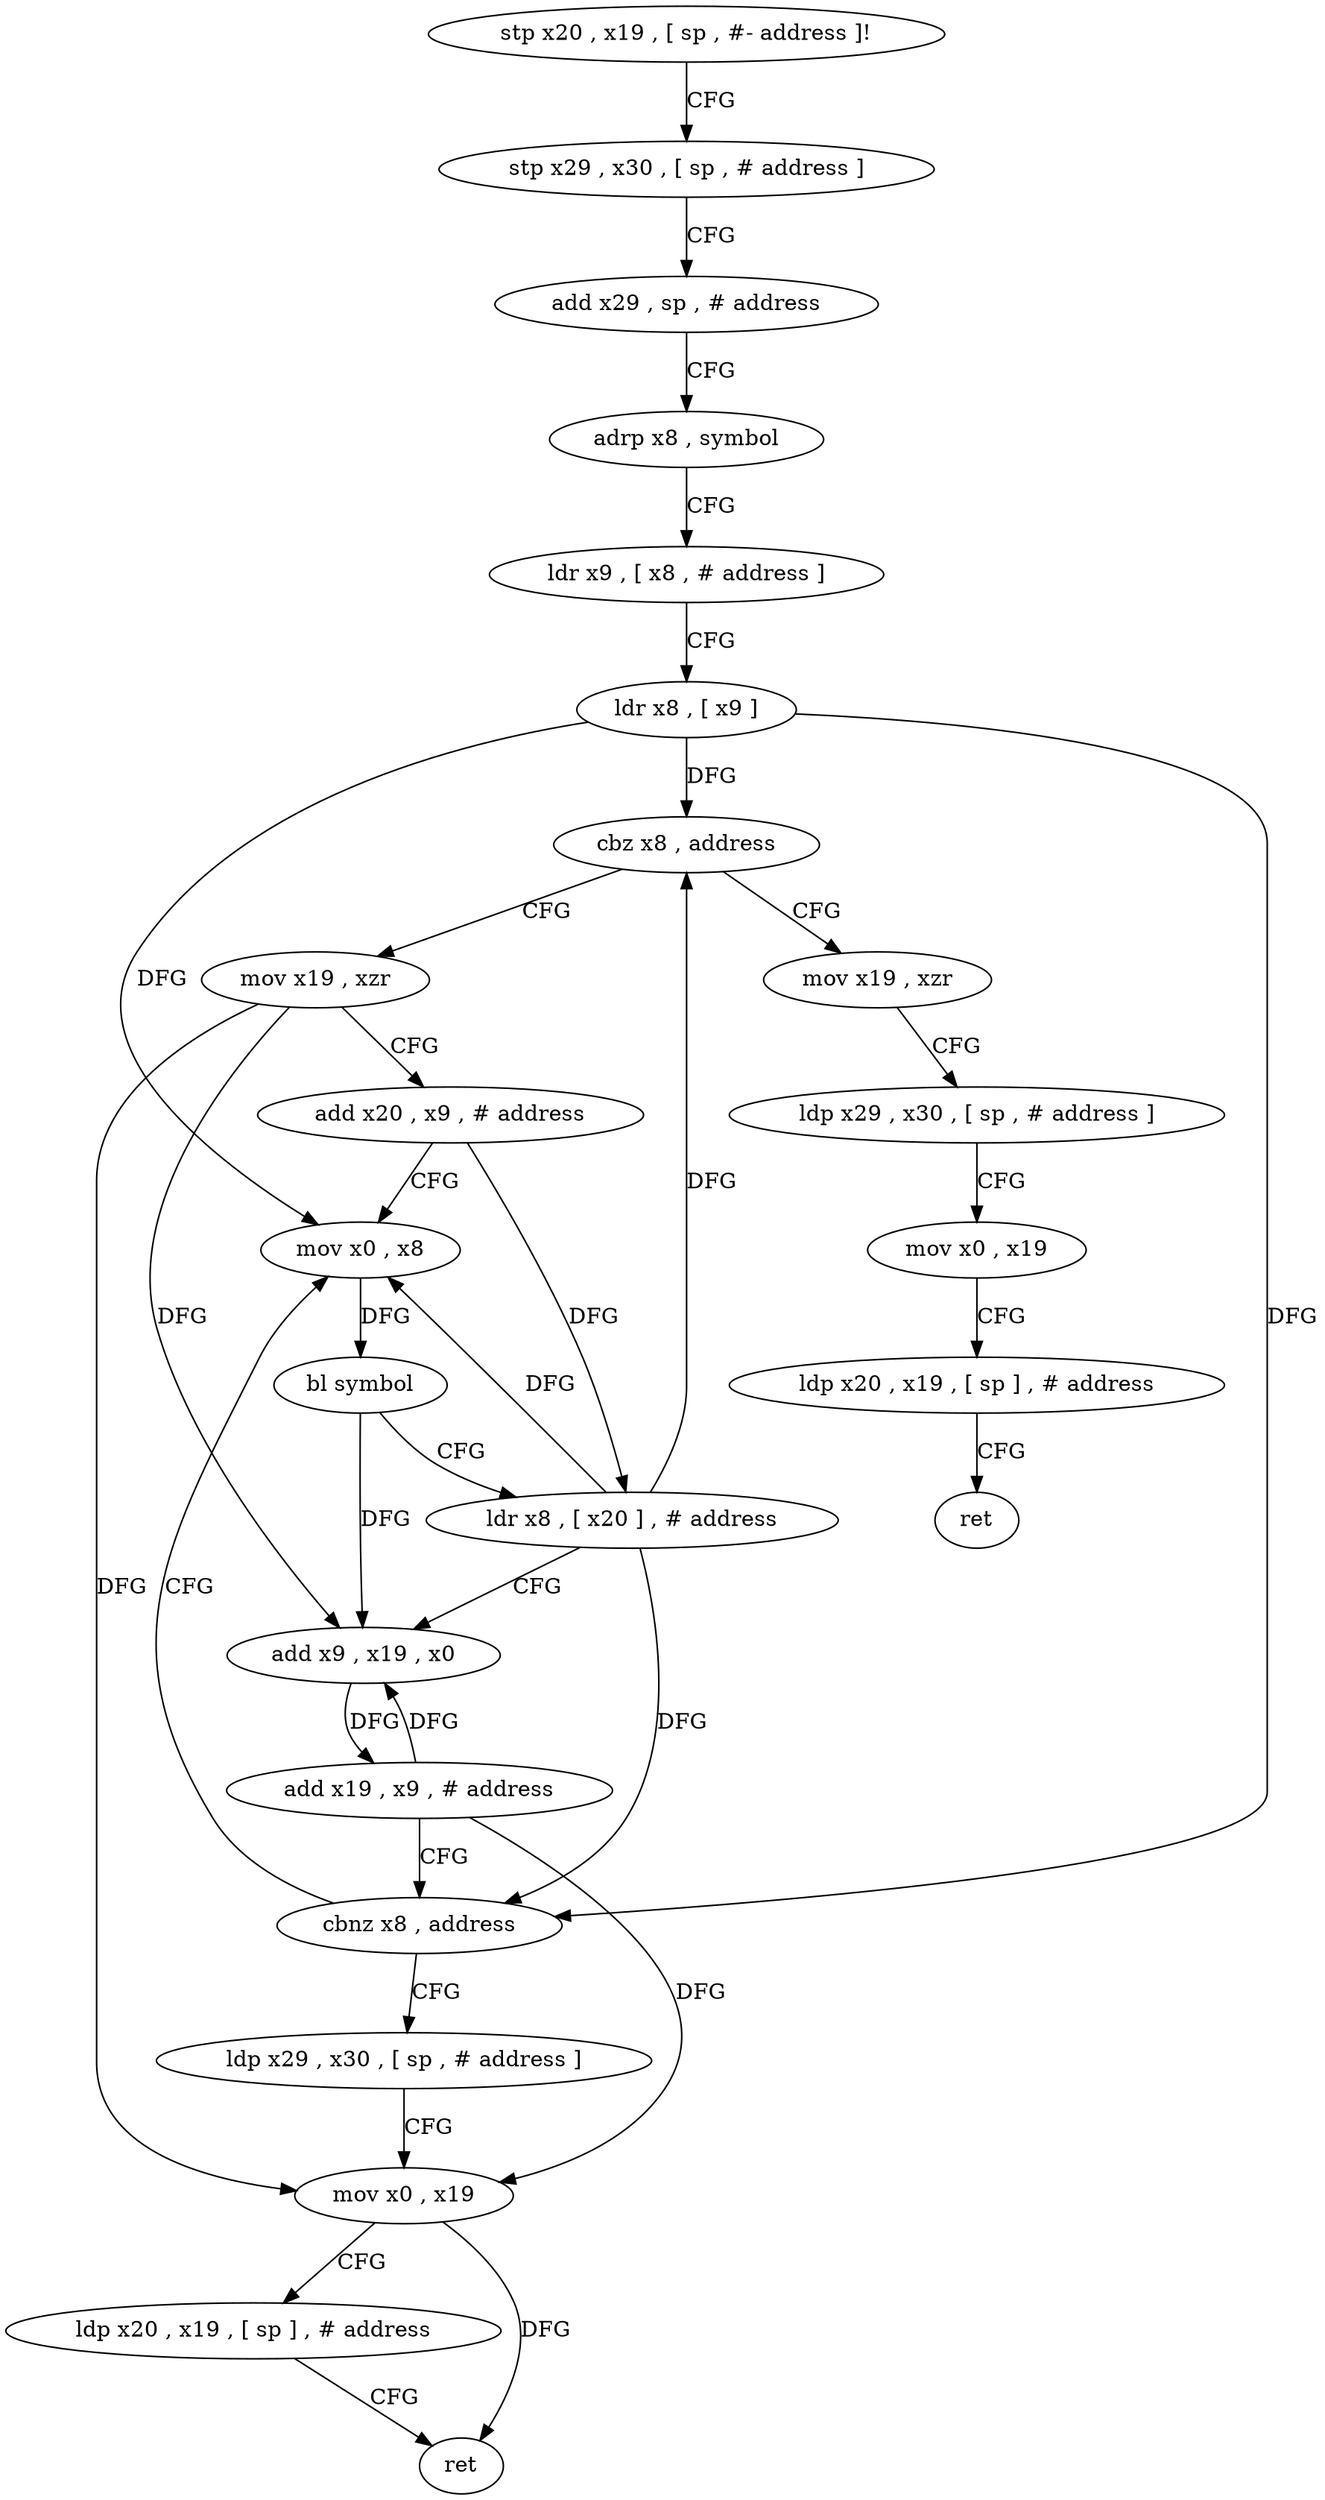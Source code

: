 digraph "func" {
"4262716" [label = "stp x20 , x19 , [ sp , #- address ]!" ]
"4262720" [label = "stp x29 , x30 , [ sp , # address ]" ]
"4262724" [label = "add x29 , sp , # address" ]
"4262728" [label = "adrp x8 , symbol" ]
"4262732" [label = "ldr x9 , [ x8 , # address ]" ]
"4262736" [label = "ldr x8 , [ x9 ]" ]
"4262740" [label = "cbz x8 , address" ]
"4262792" [label = "mov x19 , xzr" ]
"4262744" [label = "mov x19 , xzr" ]
"4262796" [label = "ldp x29 , x30 , [ sp , # address ]" ]
"4262800" [label = "mov x0 , x19" ]
"4262804" [label = "ldp x20 , x19 , [ sp ] , # address" ]
"4262808" [label = "ret" ]
"4262748" [label = "add x20 , x9 , # address" ]
"4262752" [label = "mov x0 , x8" ]
"4262756" [label = "bl symbol" ]
"4262760" [label = "ldr x8 , [ x20 ] , # address" ]
"4262764" [label = "add x9 , x19 , x0" ]
"4262768" [label = "add x19 , x9 , # address" ]
"4262772" [label = "cbnz x8 , address" ]
"4262776" [label = "ldp x29 , x30 , [ sp , # address ]" ]
"4262780" [label = "mov x0 , x19" ]
"4262784" [label = "ldp x20 , x19 , [ sp ] , # address" ]
"4262788" [label = "ret" ]
"4262716" -> "4262720" [ label = "CFG" ]
"4262720" -> "4262724" [ label = "CFG" ]
"4262724" -> "4262728" [ label = "CFG" ]
"4262728" -> "4262732" [ label = "CFG" ]
"4262732" -> "4262736" [ label = "CFG" ]
"4262736" -> "4262740" [ label = "DFG" ]
"4262736" -> "4262752" [ label = "DFG" ]
"4262736" -> "4262772" [ label = "DFG" ]
"4262740" -> "4262792" [ label = "CFG" ]
"4262740" -> "4262744" [ label = "CFG" ]
"4262792" -> "4262796" [ label = "CFG" ]
"4262744" -> "4262748" [ label = "CFG" ]
"4262744" -> "4262764" [ label = "DFG" ]
"4262744" -> "4262780" [ label = "DFG" ]
"4262796" -> "4262800" [ label = "CFG" ]
"4262800" -> "4262804" [ label = "CFG" ]
"4262804" -> "4262808" [ label = "CFG" ]
"4262748" -> "4262752" [ label = "CFG" ]
"4262748" -> "4262760" [ label = "DFG" ]
"4262752" -> "4262756" [ label = "DFG" ]
"4262756" -> "4262760" [ label = "CFG" ]
"4262756" -> "4262764" [ label = "DFG" ]
"4262760" -> "4262764" [ label = "CFG" ]
"4262760" -> "4262740" [ label = "DFG" ]
"4262760" -> "4262752" [ label = "DFG" ]
"4262760" -> "4262772" [ label = "DFG" ]
"4262764" -> "4262768" [ label = "DFG" ]
"4262768" -> "4262772" [ label = "CFG" ]
"4262768" -> "4262764" [ label = "DFG" ]
"4262768" -> "4262780" [ label = "DFG" ]
"4262772" -> "4262752" [ label = "CFG" ]
"4262772" -> "4262776" [ label = "CFG" ]
"4262776" -> "4262780" [ label = "CFG" ]
"4262780" -> "4262784" [ label = "CFG" ]
"4262780" -> "4262788" [ label = "DFG" ]
"4262784" -> "4262788" [ label = "CFG" ]
}
